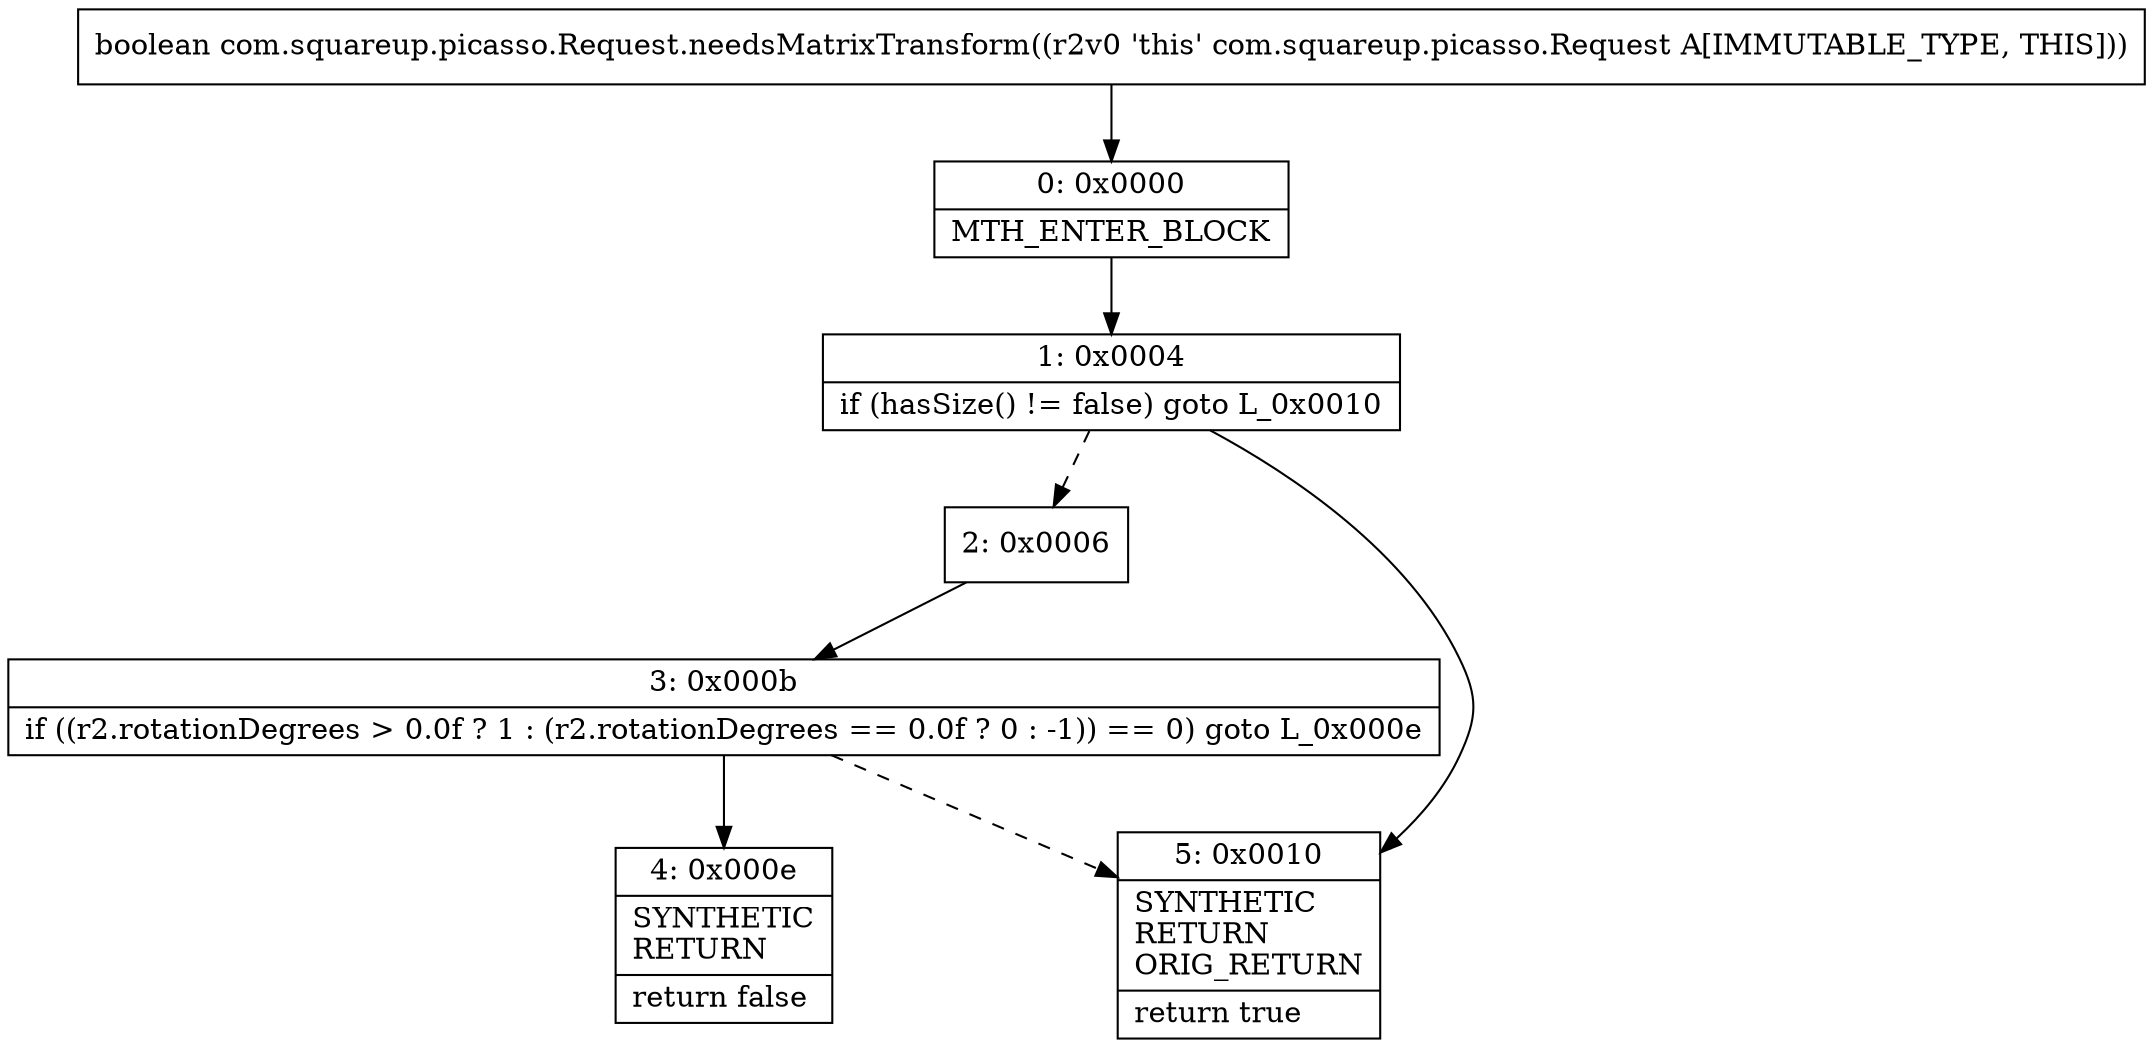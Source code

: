 digraph "CFG forcom.squareup.picasso.Request.needsMatrixTransform()Z" {
Node_0 [shape=record,label="{0\:\ 0x0000|MTH_ENTER_BLOCK\l}"];
Node_1 [shape=record,label="{1\:\ 0x0004|if (hasSize() != false) goto L_0x0010\l}"];
Node_2 [shape=record,label="{2\:\ 0x0006}"];
Node_3 [shape=record,label="{3\:\ 0x000b|if ((r2.rotationDegrees \> 0.0f ? 1 : (r2.rotationDegrees == 0.0f ? 0 : \-1)) == 0) goto L_0x000e\l}"];
Node_4 [shape=record,label="{4\:\ 0x000e|SYNTHETIC\lRETURN\l|return false\l}"];
Node_5 [shape=record,label="{5\:\ 0x0010|SYNTHETIC\lRETURN\lORIG_RETURN\l|return true\l}"];
MethodNode[shape=record,label="{boolean com.squareup.picasso.Request.needsMatrixTransform((r2v0 'this' com.squareup.picasso.Request A[IMMUTABLE_TYPE, THIS])) }"];
MethodNode -> Node_0;
Node_0 -> Node_1;
Node_1 -> Node_2[style=dashed];
Node_1 -> Node_5;
Node_2 -> Node_3;
Node_3 -> Node_4;
Node_3 -> Node_5[style=dashed];
}

